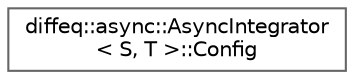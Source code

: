 digraph "Graphical Class Hierarchy"
{
 // LATEX_PDF_SIZE
  bgcolor="transparent";
  edge [fontname=Helvetica,fontsize=10,labelfontname=Helvetica,labelfontsize=10];
  node [fontname=Helvetica,fontsize=10,shape=box,height=0.2,width=0.4];
  rankdir="LR";
  Node0 [id="Node000000",label="diffeq::async::AsyncIntegrator\l\< S, T \>::Config",height=0.2,width=0.4,color="grey40", fillcolor="white", style="filled",URL="$structdiffeq_1_1async_1_1_async_integrator_1_1_config.html",tooltip="Configuration for async operation."];
}
